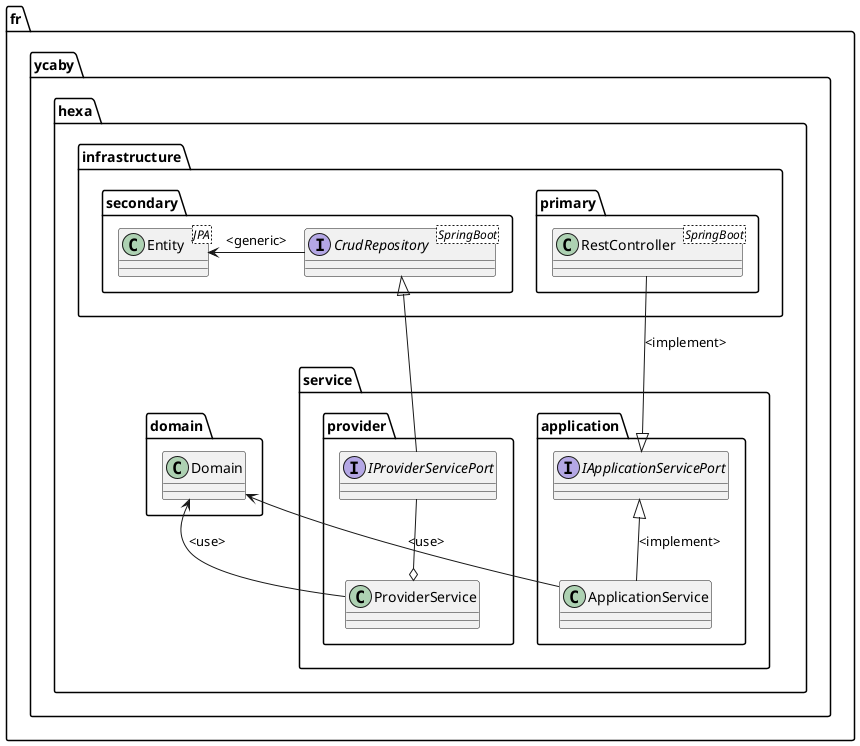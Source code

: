 @startuml
'https://blog.ippon.fr/2021/02/17/spring-boot-hexagone/

package "fr.ycaby.hexa.infrastructure.primary" {
    class RestController<SpringBoot>
}
package "fr.ycaby.hexa.service.application"{
    class ApplicationService
    interface IApplicationServicePort
}
IApplicationServicePort <|-- RestController : <implement>
IApplicationServicePort <|-- ApplicationService : <implement>
package "fr.ycaby.hexa.domain"{
    class Domain
}
Domain <-- ApplicationService : <use>
package "fr.ycaby.hexa.infrastructure.secondary"{
    interface CrudRepository<SpringBoot>
    class Entity<JPA>
}
Entity <- CrudRepository : <generic>
package "fr.ycaby.hexa.service.provider"{
    interface IProviderServicePort
    class ProviderService
}
CrudRepository <|-- IProviderServicePort
IProviderServicePort --o ProviderService
Domain <-- ProviderService : <use>
@enduml
